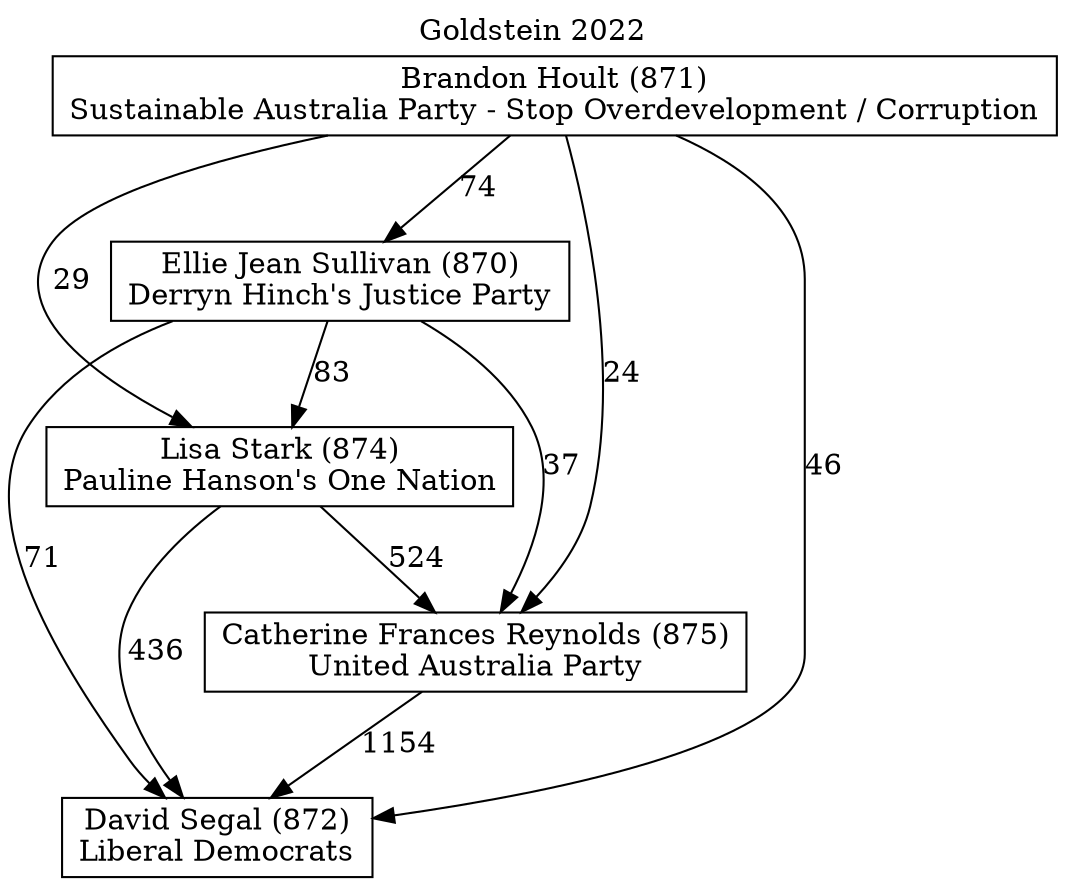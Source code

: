 // House preference flow
digraph "David Segal (872)_Goldstein_2022" {
	graph [label="Goldstein 2022" labelloc=t mclimit=10]
	node [shape=box]
	"Lisa Stark (874)" [label="Lisa Stark (874)
Pauline Hanson's One Nation"]
	"Catherine Frances Reynolds (875)" [label="Catherine Frances Reynolds (875)
United Australia Party"]
	"Brandon Hoult (871)" [label="Brandon Hoult (871)
Sustainable Australia Party - Stop Overdevelopment / Corruption"]
	"Ellie Jean Sullivan (870)" [label="Ellie Jean Sullivan (870)
Derryn Hinch's Justice Party"]
	"David Segal (872)" [label="David Segal (872)
Liberal Democrats"]
	"Brandon Hoult (871)" -> "Lisa Stark (874)" [label=29]
	"Lisa Stark (874)" -> "David Segal (872)" [label=436]
	"Ellie Jean Sullivan (870)" -> "David Segal (872)" [label=71]
	"Brandon Hoult (871)" -> "David Segal (872)" [label=46]
	"Catherine Frances Reynolds (875)" -> "David Segal (872)" [label=1154]
	"Lisa Stark (874)" -> "Catherine Frances Reynolds (875)" [label=524]
	"Ellie Jean Sullivan (870)" -> "Catherine Frances Reynolds (875)" [label=37]
	"Ellie Jean Sullivan (870)" -> "Lisa Stark (874)" [label=83]
	"Brandon Hoult (871)" -> "Ellie Jean Sullivan (870)" [label=74]
	"Brandon Hoult (871)" -> "Catherine Frances Reynolds (875)" [label=24]
}
